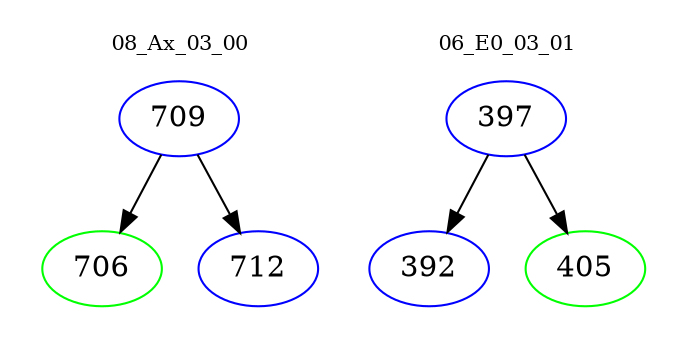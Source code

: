 digraph{
subgraph cluster_0 {
color = white
label = "08_Ax_03_00";
fontsize=10;
T0_709 [label="709", color="blue"]
T0_709 -> T0_706 [color="black"]
T0_706 [label="706", color="green"]
T0_709 -> T0_712 [color="black"]
T0_712 [label="712", color="blue"]
}
subgraph cluster_1 {
color = white
label = "06_E0_03_01";
fontsize=10;
T1_397 [label="397", color="blue"]
T1_397 -> T1_392 [color="black"]
T1_392 [label="392", color="blue"]
T1_397 -> T1_405 [color="black"]
T1_405 [label="405", color="green"]
}
}

